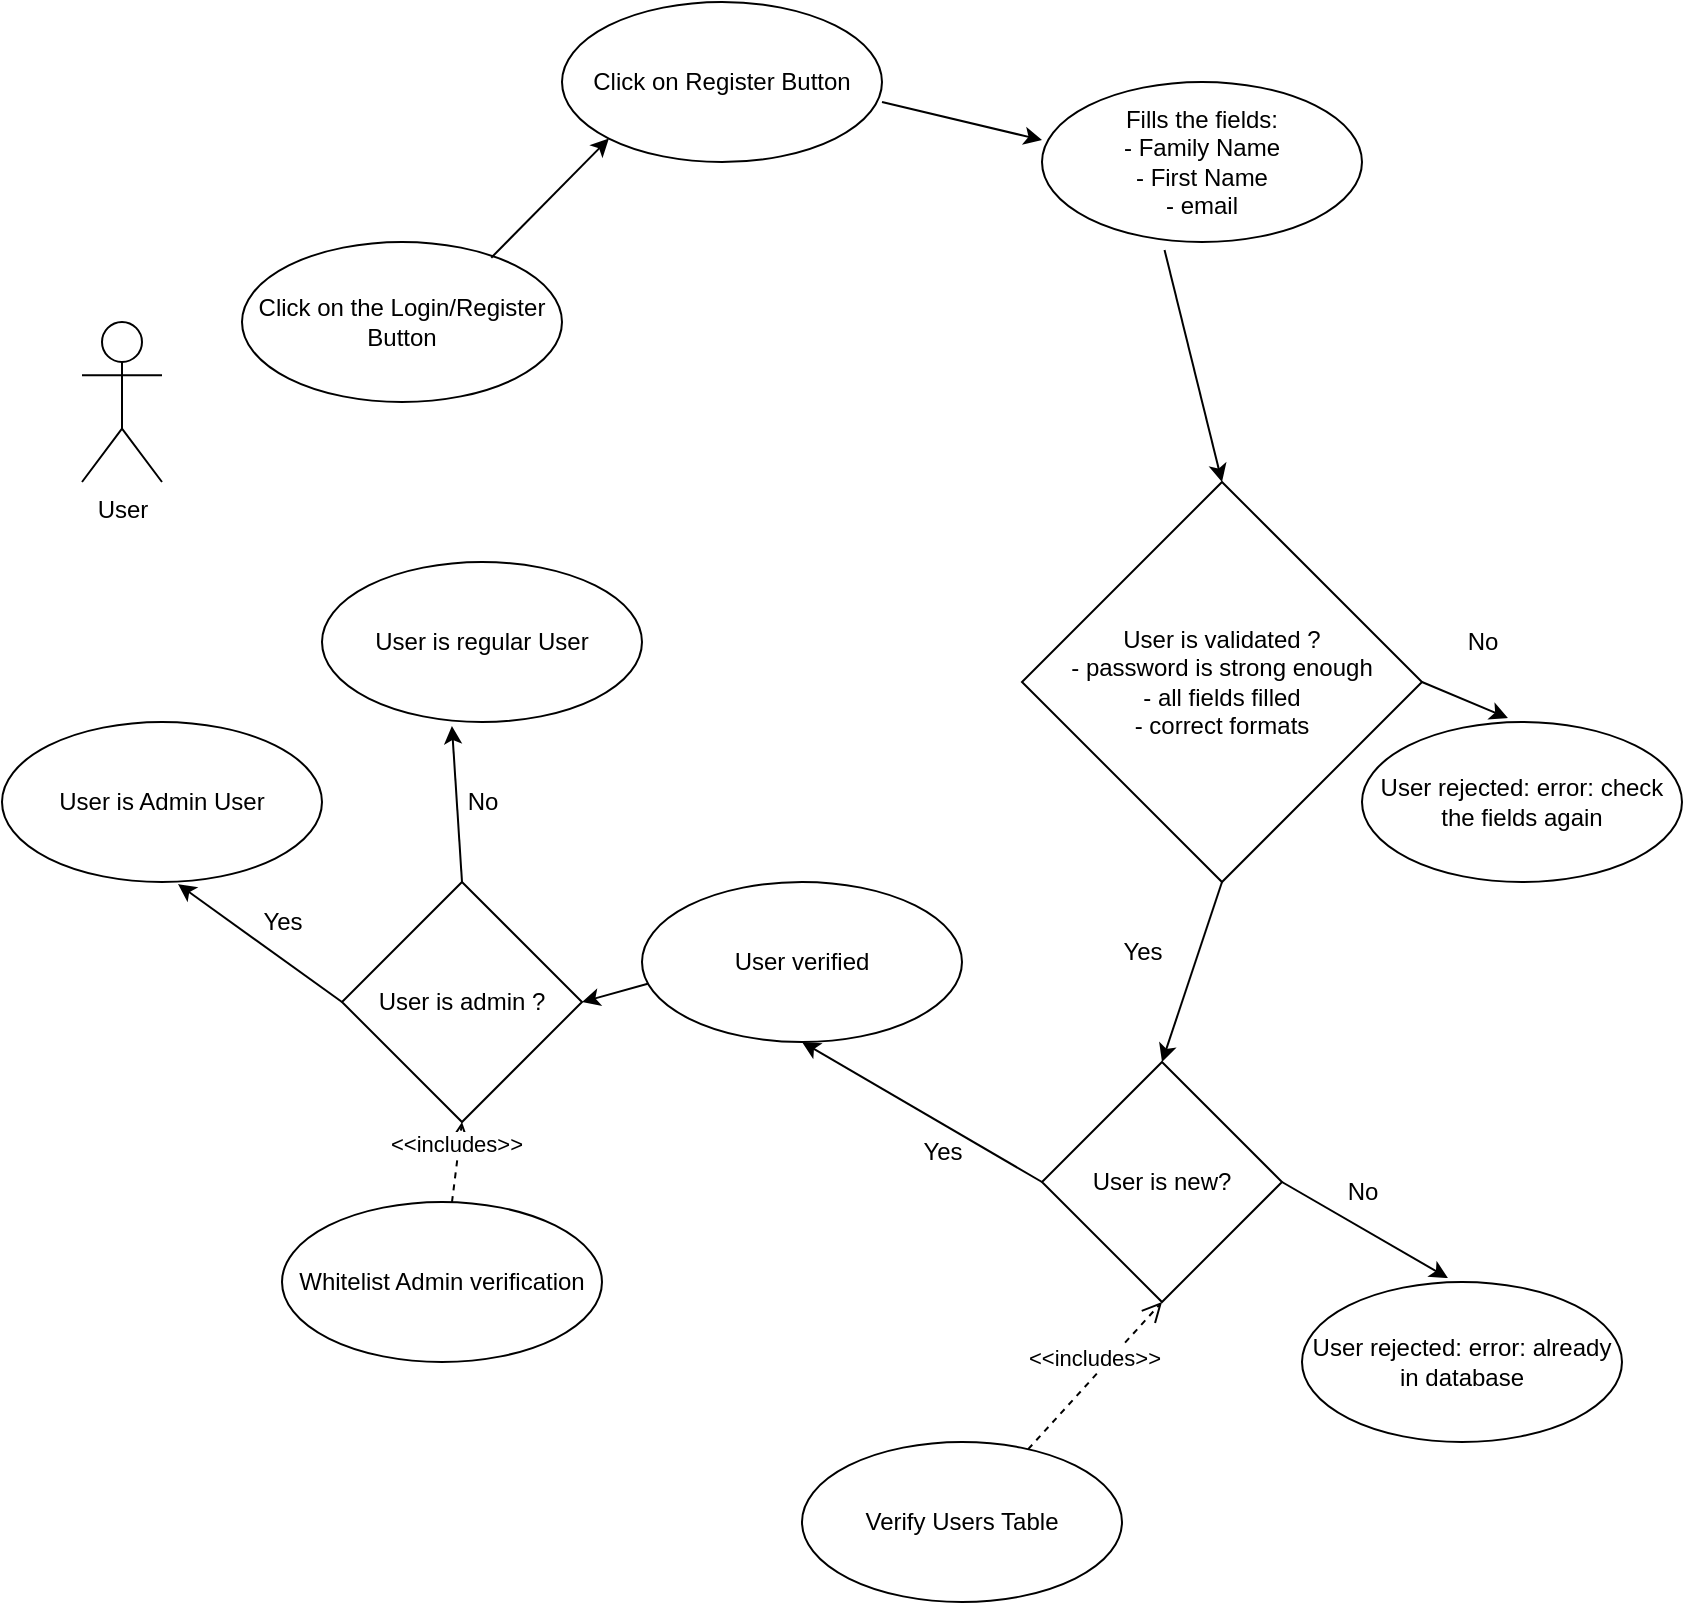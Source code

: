 <mxfile>
    <diagram id="HEs0yZJ1b8wvhLX3Ak_A" name="Page-1">
        <mxGraphModel dx="1084" dy="713" grid="1" gridSize="10" guides="1" tooltips="1" connect="1" arrows="1" fold="1" page="1" pageScale="1" pageWidth="850" pageHeight="1100" math="0" shadow="0">
            <root>
                <mxCell id="0"/>
                <mxCell id="1" parent="0"/>
                <mxCell id="2CqPvURFtL7TkKafsAJ7-1" value="&lt;div&gt;User&lt;/div&gt;" style="shape=umlActor;verticalLabelPosition=bottom;verticalAlign=top;html=1;outlineConnect=0;" parent="1" vertex="1">
                    <mxGeometry x="40" y="200" width="40" height="80" as="geometry"/>
                </mxCell>
                <mxCell id="2CqPvURFtL7TkKafsAJ7-2" value="Click on the Login/Register Button" style="ellipse;whiteSpace=wrap;html=1;" parent="1" vertex="1">
                    <mxGeometry x="120" y="160" width="160" height="80" as="geometry"/>
                </mxCell>
                <mxCell id="2CqPvURFtL7TkKafsAJ7-3" value="Click on Register Button" style="ellipse;whiteSpace=wrap;html=1;" parent="1" vertex="1">
                    <mxGeometry x="280" y="40" width="160" height="80" as="geometry"/>
                </mxCell>
                <mxCell id="2CqPvURFtL7TkKafsAJ7-4" value="Fills the fields:&lt;br&gt;&lt;div&gt;- Family Name&lt;br&gt;&lt;/div&gt;&lt;div&gt;- First Name&lt;br&gt;&lt;/div&gt;&lt;div&gt;- email&lt;/div&gt;" style="ellipse;whiteSpace=wrap;html=1;" parent="1" vertex="1">
                    <mxGeometry x="520" y="80" width="160" height="80" as="geometry"/>
                </mxCell>
                <mxCell id="2CqPvURFtL7TkKafsAJ7-10" value="User verified" style="ellipse;whiteSpace=wrap;html=1;" parent="1" vertex="1">
                    <mxGeometry x="320" y="480" width="160" height="80" as="geometry"/>
                </mxCell>
                <mxCell id="2CqPvURFtL7TkKafsAJ7-11" value="User is admin ?" style="rhombus;whiteSpace=wrap;html=1;" parent="1" vertex="1">
                    <mxGeometry x="170" y="480" width="120" height="120" as="geometry"/>
                </mxCell>
                <mxCell id="2CqPvURFtL7TkKafsAJ7-17" value="" style="endArrow=classic;html=1;rounded=0;entryX=1;entryY=0.5;entryDx=0;entryDy=0;exitX=0.018;exitY=0.636;exitDx=0;exitDy=0;exitPerimeter=0;" parent="1" source="2CqPvURFtL7TkKafsAJ7-10" target="2CqPvURFtL7TkKafsAJ7-11" edge="1">
                    <mxGeometry width="50" height="50" relative="1" as="geometry">
                        <mxPoint x="460" y="500" as="sourcePoint"/>
                        <mxPoint x="510" y="450" as="targetPoint"/>
                    </mxGeometry>
                </mxCell>
                <mxCell id="2CqPvURFtL7TkKafsAJ7-18" value="" style="endArrow=classic;html=1;rounded=0;entryX=0;entryY=1;entryDx=0;entryDy=0;exitX=0.779;exitY=0.098;exitDx=0;exitDy=0;exitPerimeter=0;" parent="1" source="2CqPvURFtL7TkKafsAJ7-2" target="2CqPvURFtL7TkKafsAJ7-3" edge="1">
                    <mxGeometry width="50" height="50" relative="1" as="geometry">
                        <mxPoint x="410" y="360" as="sourcePoint"/>
                        <mxPoint x="460" y="310" as="targetPoint"/>
                    </mxGeometry>
                </mxCell>
                <mxCell id="2CqPvURFtL7TkKafsAJ7-19" value="" style="endArrow=classic;html=1;rounded=0;entryX=0;entryY=0.363;entryDx=0;entryDy=0;exitX=1;exitY=0.625;exitDx=0;exitDy=0;exitPerimeter=0;entryPerimeter=0;" parent="1" source="2CqPvURFtL7TkKafsAJ7-3" target="2CqPvURFtL7TkKafsAJ7-4" edge="1">
                    <mxGeometry width="50" height="50" relative="1" as="geometry">
                        <mxPoint x="350" y="270" as="sourcePoint"/>
                        <mxPoint x="400" y="220" as="targetPoint"/>
                    </mxGeometry>
                </mxCell>
                <mxCell id="2CqPvURFtL7TkKafsAJ7-20" value="Whitelist Admin verification" style="ellipse;whiteSpace=wrap;html=1;" parent="1" vertex="1">
                    <mxGeometry x="140" y="640" width="160" height="80" as="geometry"/>
                </mxCell>
                <mxCell id="2CqPvURFtL7TkKafsAJ7-21" value="&amp;lt;&amp;lt;includes&amp;gt;&amp;gt;" style="html=1;verticalAlign=bottom;endArrow=open;dashed=1;endSize=8;rounded=0;entryX=0.5;entryY=1;entryDx=0;entryDy=0;" parent="1" source="2CqPvURFtL7TkKafsAJ7-20" target="2CqPvURFtL7TkKafsAJ7-11" edge="1">
                    <mxGeometry relative="1" as="geometry">
                        <mxPoint x="256" y="722.96" as="sourcePoint"/>
                        <mxPoint x="390" y="580" as="targetPoint"/>
                    </mxGeometry>
                </mxCell>
                <mxCell id="2CqPvURFtL7TkKafsAJ7-22" value="User is regular User" style="ellipse;whiteSpace=wrap;html=1;" parent="1" vertex="1">
                    <mxGeometry x="160" y="320" width="160" height="80" as="geometry"/>
                </mxCell>
                <mxCell id="2CqPvURFtL7TkKafsAJ7-23" value="User is Admin User" style="ellipse;whiteSpace=wrap;html=1;" parent="1" vertex="1">
                    <mxGeometry y="400" width="160" height="80" as="geometry"/>
                </mxCell>
                <mxCell id="2CqPvURFtL7TkKafsAJ7-24" value="" style="endArrow=classic;html=1;rounded=0;entryX=0.406;entryY=1.025;entryDx=0;entryDy=0;exitX=0.5;exitY=0;exitDx=0;exitDy=0;entryPerimeter=0;" parent="1" source="2CqPvURFtL7TkKafsAJ7-11" target="2CqPvURFtL7TkKafsAJ7-22" edge="1">
                    <mxGeometry width="50" height="50" relative="1" as="geometry">
                        <mxPoint x="290.0" y="420" as="sourcePoint"/>
                        <mxPoint x="232.12" y="499.12" as="targetPoint"/>
                    </mxGeometry>
                </mxCell>
                <mxCell id="2CqPvURFtL7TkKafsAJ7-25" value="" style="endArrow=classic;html=1;rounded=0;entryX=0.55;entryY=1.013;entryDx=0;entryDy=0;exitX=0;exitY=0.5;exitDx=0;exitDy=0;entryPerimeter=0;" parent="1" source="2CqPvURFtL7TkKafsAJ7-11" target="2CqPvURFtL7TkKafsAJ7-23" edge="1">
                    <mxGeometry width="50" height="50" relative="1" as="geometry">
                        <mxPoint x="367.88" y="480.88" as="sourcePoint"/>
                        <mxPoint x="310" y="560" as="targetPoint"/>
                    </mxGeometry>
                </mxCell>
                <mxCell id="2CqPvURFtL7TkKafsAJ7-26" value="No" style="text;html=1;align=center;verticalAlign=middle;resizable=0;points=[];autosize=1;strokeColor=none;fillColor=none;" parent="1" vertex="1">
                    <mxGeometry x="220" y="425" width="40" height="30" as="geometry"/>
                </mxCell>
                <mxCell id="2CqPvURFtL7TkKafsAJ7-27" value="Yes" style="text;html=1;align=center;verticalAlign=middle;resizable=0;points=[];autosize=1;strokeColor=none;fillColor=none;" parent="1" vertex="1">
                    <mxGeometry x="120" y="485" width="40" height="30" as="geometry"/>
                </mxCell>
                <mxCell id="2CqPvURFtL7TkKafsAJ7-31" value="&lt;div&gt;User is validated ?&lt;/div&gt;&lt;div&gt;- password is strong enough&lt;/div&gt;&lt;div&gt;- all fields filled&lt;/div&gt;&lt;div&gt;- correct formats&lt;br&gt;&lt;/div&gt;" style="rhombus;whiteSpace=wrap;html=1;" parent="1" vertex="1">
                    <mxGeometry x="510" y="280" width="200" height="200" as="geometry"/>
                </mxCell>
                <mxCell id="2CqPvURFtL7TkKafsAJ7-33" value="Yes" style="text;html=1;align=center;verticalAlign=middle;resizable=0;points=[];autosize=1;strokeColor=none;fillColor=none;" parent="1" vertex="1">
                    <mxGeometry x="550" y="500" width="40" height="30" as="geometry"/>
                </mxCell>
                <mxCell id="2CqPvURFtL7TkKafsAJ7-34" value="User rejected: error: check the fields again" style="ellipse;whiteSpace=wrap;html=1;" parent="1" vertex="1">
                    <mxGeometry x="680" y="400" width="160" height="80" as="geometry"/>
                </mxCell>
                <mxCell id="2CqPvURFtL7TkKafsAJ7-35" value="" style="endArrow=classic;html=1;rounded=0;exitX=1;exitY=0.5;exitDx=0;exitDy=0;entryX=0.456;entryY=-0.025;entryDx=0;entryDy=0;entryPerimeter=0;" parent="1" source="2CqPvURFtL7TkKafsAJ7-31" target="2CqPvURFtL7TkKafsAJ7-34" edge="1">
                    <mxGeometry width="50" height="50" relative="1" as="geometry">
                        <mxPoint x="610" y="735" as="sourcePoint"/>
                        <mxPoint x="480" y="655" as="targetPoint"/>
                    </mxGeometry>
                </mxCell>
                <mxCell id="2CqPvURFtL7TkKafsAJ7-36" value="No" style="text;html=1;align=center;verticalAlign=middle;resizable=0;points=[];autosize=1;strokeColor=none;fillColor=none;" parent="1" vertex="1">
                    <mxGeometry x="720" y="345" width="40" height="30" as="geometry"/>
                </mxCell>
                <mxCell id="2CqPvURFtL7TkKafsAJ7-37" value="User rejected: error: already in database" style="ellipse;whiteSpace=wrap;html=1;" parent="1" vertex="1">
                    <mxGeometry x="650" y="680" width="160" height="80" as="geometry"/>
                </mxCell>
                <mxCell id="2CqPvURFtL7TkKafsAJ7-38" value="User is new?" style="rhombus;whiteSpace=wrap;html=1;" parent="1" vertex="1">
                    <mxGeometry x="520" y="570" width="120" height="120" as="geometry"/>
                </mxCell>
                <mxCell id="2CqPvURFtL7TkKafsAJ7-39" value="" style="endArrow=classic;html=1;rounded=0;exitX=0.5;exitY=1;exitDx=0;exitDy=0;entryX=0.5;entryY=0;entryDx=0;entryDy=0;" parent="1" source="2CqPvURFtL7TkKafsAJ7-31" target="2CqPvURFtL7TkKafsAJ7-38" edge="1">
                    <mxGeometry width="50" height="50" relative="1" as="geometry">
                        <mxPoint x="545.04" y="530" as="sourcePoint"/>
                        <mxPoint x="480" y="630" as="targetPoint"/>
                    </mxGeometry>
                </mxCell>
                <mxCell id="2CqPvURFtL7TkKafsAJ7-40" value="" style="endArrow=classic;html=1;rounded=0;exitX=1;exitY=0.5;exitDx=0;exitDy=0;entryX=0.456;entryY=-0.025;entryDx=0;entryDy=0;entryPerimeter=0;" parent="1" source="2CqPvURFtL7TkKafsAJ7-38" target="2CqPvURFtL7TkKafsAJ7-37" edge="1">
                    <mxGeometry width="50" height="50" relative="1" as="geometry">
                        <mxPoint x="430" y="680" as="sourcePoint"/>
                        <mxPoint x="480" y="630" as="targetPoint"/>
                    </mxGeometry>
                </mxCell>
                <mxCell id="2CqPvURFtL7TkKafsAJ7-42" value="No" style="text;html=1;align=center;verticalAlign=middle;resizable=0;points=[];autosize=1;strokeColor=none;fillColor=none;" parent="1" vertex="1">
                    <mxGeometry x="660" y="620" width="40" height="30" as="geometry"/>
                </mxCell>
                <mxCell id="2CqPvURFtL7TkKafsAJ7-43" value="Yes" style="text;html=1;align=center;verticalAlign=middle;resizable=0;points=[];autosize=1;strokeColor=none;fillColor=none;" parent="1" vertex="1">
                    <mxGeometry x="450" y="600" width="40" height="30" as="geometry"/>
                </mxCell>
                <mxCell id="2CqPvURFtL7TkKafsAJ7-44" value="" style="endArrow=classic;html=1;rounded=0;exitX=0.383;exitY=1.05;exitDx=0;exitDy=0;exitPerimeter=0;entryX=0.5;entryY=0;entryDx=0;entryDy=0;" parent="1" source="2CqPvURFtL7TkKafsAJ7-4" target="2CqPvURFtL7TkKafsAJ7-31" edge="1">
                    <mxGeometry width="50" height="50" relative="1" as="geometry">
                        <mxPoint x="510.0" y="170" as="sourcePoint"/>
                        <mxPoint x="514.96" y="290" as="targetPoint"/>
                    </mxGeometry>
                </mxCell>
                <mxCell id="2CqPvURFtL7TkKafsAJ7-45" value="" style="endArrow=classic;html=1;rounded=0;exitX=0;exitY=0.5;exitDx=0;exitDy=0;entryX=0.5;entryY=1;entryDx=0;entryDy=0;" parent="1" source="2CqPvURFtL7TkKafsAJ7-38" target="2CqPvURFtL7TkKafsAJ7-10" edge="1">
                    <mxGeometry width="50" height="50" relative="1" as="geometry">
                        <mxPoint x="550" y="770" as="sourcePoint"/>
                        <mxPoint x="590" y="890" as="targetPoint"/>
                    </mxGeometry>
                </mxCell>
                <mxCell id="2CqPvURFtL7TkKafsAJ7-46" value="Verify Users Table" style="ellipse;whiteSpace=wrap;html=1;" parent="1" vertex="1">
                    <mxGeometry x="400" y="760" width="160" height="80" as="geometry"/>
                </mxCell>
                <mxCell id="2CqPvURFtL7TkKafsAJ7-47" value="&amp;lt;&amp;lt;includes&amp;gt;&amp;gt;" style="html=1;verticalAlign=bottom;endArrow=open;dashed=1;endSize=8;rounded=0;entryX=0.5;entryY=1;entryDx=0;entryDy=0;" parent="1" source="2CqPvURFtL7TkKafsAJ7-46" target="2CqPvURFtL7TkKafsAJ7-38" edge="1">
                    <mxGeometry relative="1" as="geometry">
                        <mxPoint x="275" y="892.96" as="sourcePoint"/>
                        <mxPoint x="549" y="700" as="targetPoint"/>
                    </mxGeometry>
                </mxCell>
            </root>
        </mxGraphModel>
    </diagram>
</mxfile>